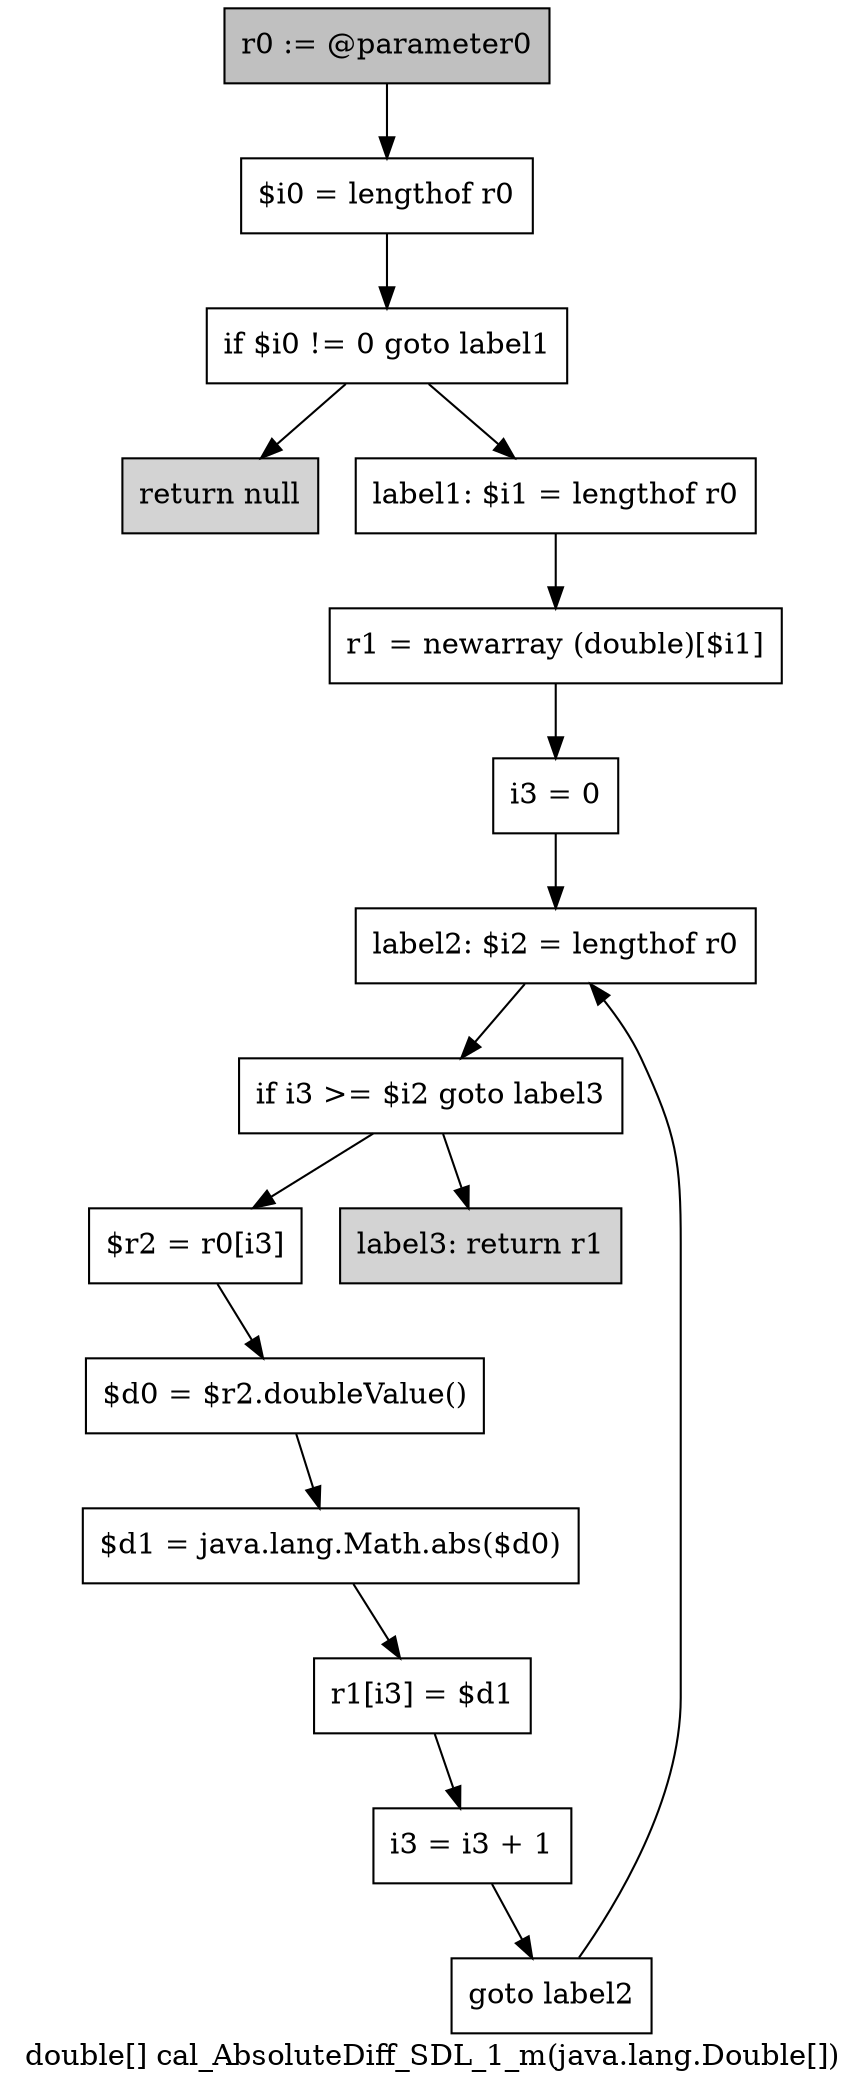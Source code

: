 digraph "double[] cal_AbsoluteDiff_SDL_1_m(java.lang.Double[])" {
    label="double[] cal_AbsoluteDiff_SDL_1_m(java.lang.Double[])";
    node [shape=box];
    "0" [style=filled,fillcolor=gray,label="r0 := @parameter0",];
    "1" [label="$i0 = lengthof r0",];
    "0"->"1";
    "2" [label="if $i0 != 0 goto label1",];
    "1"->"2";
    "3" [style=filled,fillcolor=lightgray,label="return null",];
    "2"->"3";
    "4" [label="label1: $i1 = lengthof r0",];
    "2"->"4";
    "5" [label="r1 = newarray (double)[$i1]",];
    "4"->"5";
    "6" [label="i3 = 0",];
    "5"->"6";
    "7" [label="label2: $i2 = lengthof r0",];
    "6"->"7";
    "8" [label="if i3 >= $i2 goto label3",];
    "7"->"8";
    "9" [label="$r2 = r0[i3]",];
    "8"->"9";
    "15" [style=filled,fillcolor=lightgray,label="label3: return r1",];
    "8"->"15";
    "10" [label="$d0 = $r2.doubleValue()",];
    "9"->"10";
    "11" [label="$d1 = java.lang.Math.abs($d0)",];
    "10"->"11";
    "12" [label="r1[i3] = $d1",];
    "11"->"12";
    "13" [label="i3 = i3 + 1",];
    "12"->"13";
    "14" [label="goto label2",];
    "13"->"14";
    "14"->"7";
}
